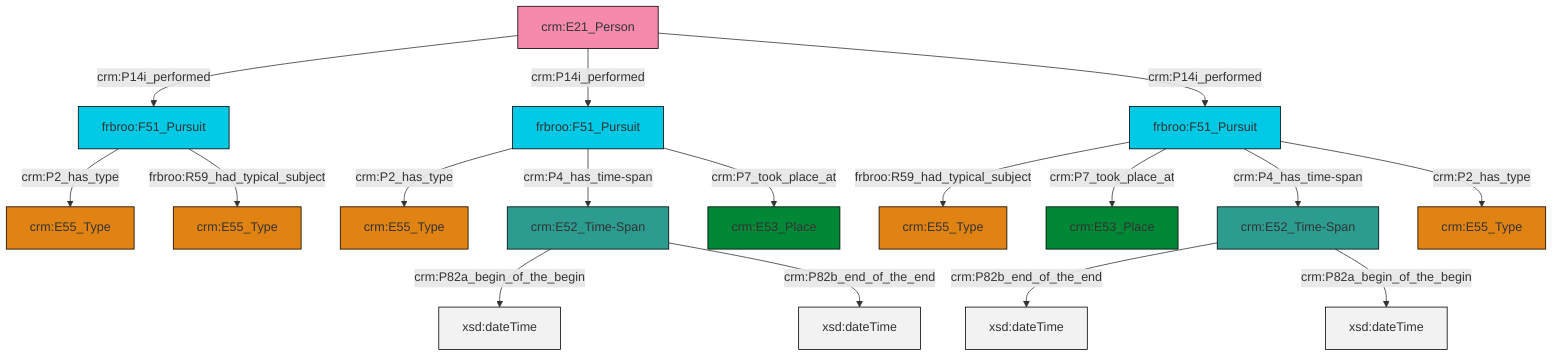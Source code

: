 graph TD
classDef Literal fill:#f2f2f2,stroke:#000000;
classDef CRM_Entity fill:#FFFFFF,stroke:#000000;
classDef Temporal_Entity fill:#00C9E6, stroke:#000000;
classDef Type fill:#E18312, stroke:#000000;
classDef Time-Span fill:#2C9C91, stroke:#000000;
classDef Appellation fill:#FFEB7F, stroke:#000000;
classDef Place fill:#008836, stroke:#000000;
classDef Persistent_Item fill:#B266B2, stroke:#000000;
classDef Conceptual_Object fill:#FFD700, stroke:#000000;
classDef Physical_Thing fill:#D2B48C, stroke:#000000;
classDef Actor fill:#f58aad, stroke:#000000;
classDef PC_Classes fill:#4ce600, stroke:#000000;
classDef Multi fill:#cccccc,stroke:#000000;

2["crm:E52_Time-Span"]:::Time-Span -->|crm:P82a_begin_of_the_begin| 3[xsd:dateTime]:::Literal
4["crm:E21_Person"]:::Actor -->|crm:P14i_performed| 5["frbroo:F51_Pursuit"]:::Temporal_Entity
9["frbroo:F51_Pursuit"]:::Temporal_Entity -->|frbroo:R59_had_typical_subject| 10["crm:E55_Type"]:::Type
9["frbroo:F51_Pursuit"]:::Temporal_Entity -->|crm:P7_took_place_at| 15["crm:E53_Place"]:::Place
6["frbroo:F51_Pursuit"]:::Temporal_Entity -->|crm:P2_has_type| 0["crm:E55_Type"]:::Type
18["crm:E52_Time-Span"]:::Time-Span -->|crm:P82b_end_of_the_end| 20[xsd:dateTime]:::Literal
5["frbroo:F51_Pursuit"]:::Temporal_Entity -->|crm:P2_has_type| 11["crm:E55_Type"]:::Type
5["frbroo:F51_Pursuit"]:::Temporal_Entity -->|frbroo:R59_had_typical_subject| 16["crm:E55_Type"]:::Type
4["crm:E21_Person"]:::Actor -->|crm:P14i_performed| 6["frbroo:F51_Pursuit"]:::Temporal_Entity
4["crm:E21_Person"]:::Actor -->|crm:P14i_performed| 9["frbroo:F51_Pursuit"]:::Temporal_Entity
6["frbroo:F51_Pursuit"]:::Temporal_Entity -->|crm:P4_has_time-span| 2["crm:E52_Time-Span"]:::Time-Span
9["frbroo:F51_Pursuit"]:::Temporal_Entity -->|crm:P4_has_time-span| 18["crm:E52_Time-Span"]:::Time-Span
18["crm:E52_Time-Span"]:::Time-Span -->|crm:P82a_begin_of_the_begin| 30[xsd:dateTime]:::Literal
2["crm:E52_Time-Span"]:::Time-Span -->|crm:P82b_end_of_the_end| 31[xsd:dateTime]:::Literal
9["frbroo:F51_Pursuit"]:::Temporal_Entity -->|crm:P2_has_type| 23["crm:E55_Type"]:::Type
6["frbroo:F51_Pursuit"]:::Temporal_Entity -->|crm:P7_took_place_at| 13["crm:E53_Place"]:::Place